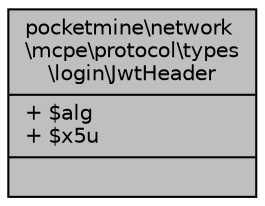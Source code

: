 digraph "pocketmine\network\mcpe\protocol\types\login\JwtHeader"
{
 // INTERACTIVE_SVG=YES
 // LATEX_PDF_SIZE
  edge [fontname="Helvetica",fontsize="10",labelfontname="Helvetica",labelfontsize="10"];
  node [fontname="Helvetica",fontsize="10",shape=record];
  Node1 [label="{pocketmine\\network\l\\mcpe\\protocol\\types\l\\login\\JwtHeader\n|+ $alg\l+ $x5u\l|}",height=0.2,width=0.4,color="black", fillcolor="grey75", style="filled", fontcolor="black",tooltip=" "];
}

